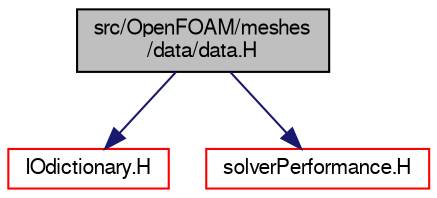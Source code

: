 digraph "src/OpenFOAM/meshes/data/data.H"
{
  bgcolor="transparent";
  edge [fontname="FreeSans",fontsize="10",labelfontname="FreeSans",labelfontsize="10"];
  node [fontname="FreeSans",fontsize="10",shape=record];
  Node1 [label="src/OpenFOAM/meshes\l/data/data.H",height=0.2,width=0.4,color="black", fillcolor="grey75", style="filled" fontcolor="black"];
  Node1 -> Node2 [color="midnightblue",fontsize="10",style="solid",fontname="FreeSans"];
  Node2 [label="IOdictionary.H",height=0.2,width=0.4,color="red",URL="$a07296.html"];
  Node1 -> Node3 [color="midnightblue",fontsize="10",style="solid",fontname="FreeSans"];
  Node3 [label="solverPerformance.H",height=0.2,width=0.4,color="red",URL="$a07842.html"];
}
